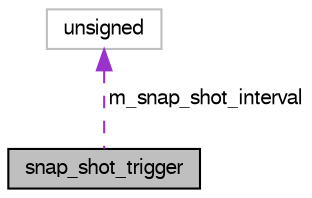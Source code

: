 digraph "snap_shot_trigger"
{
  bgcolor="transparent";
  edge [fontname="FreeSans",fontsize="10",labelfontname="FreeSans",labelfontsize="10"];
  node [fontname="FreeSans",fontsize="10",shape=record];
  Node3 [label="snap_shot_trigger",height=0.2,width=0.4,color="black", fillcolor="grey75", style="filled", fontcolor="black"];
  Node4 -> Node3 [dir="back",color="darkorchid3",fontsize="10",style="dashed",label=" m_snap_shot_interval" ,fontname="FreeSans"];
  Node4 [label="unsigned",height=0.2,width=0.4,color="grey75"];
}
